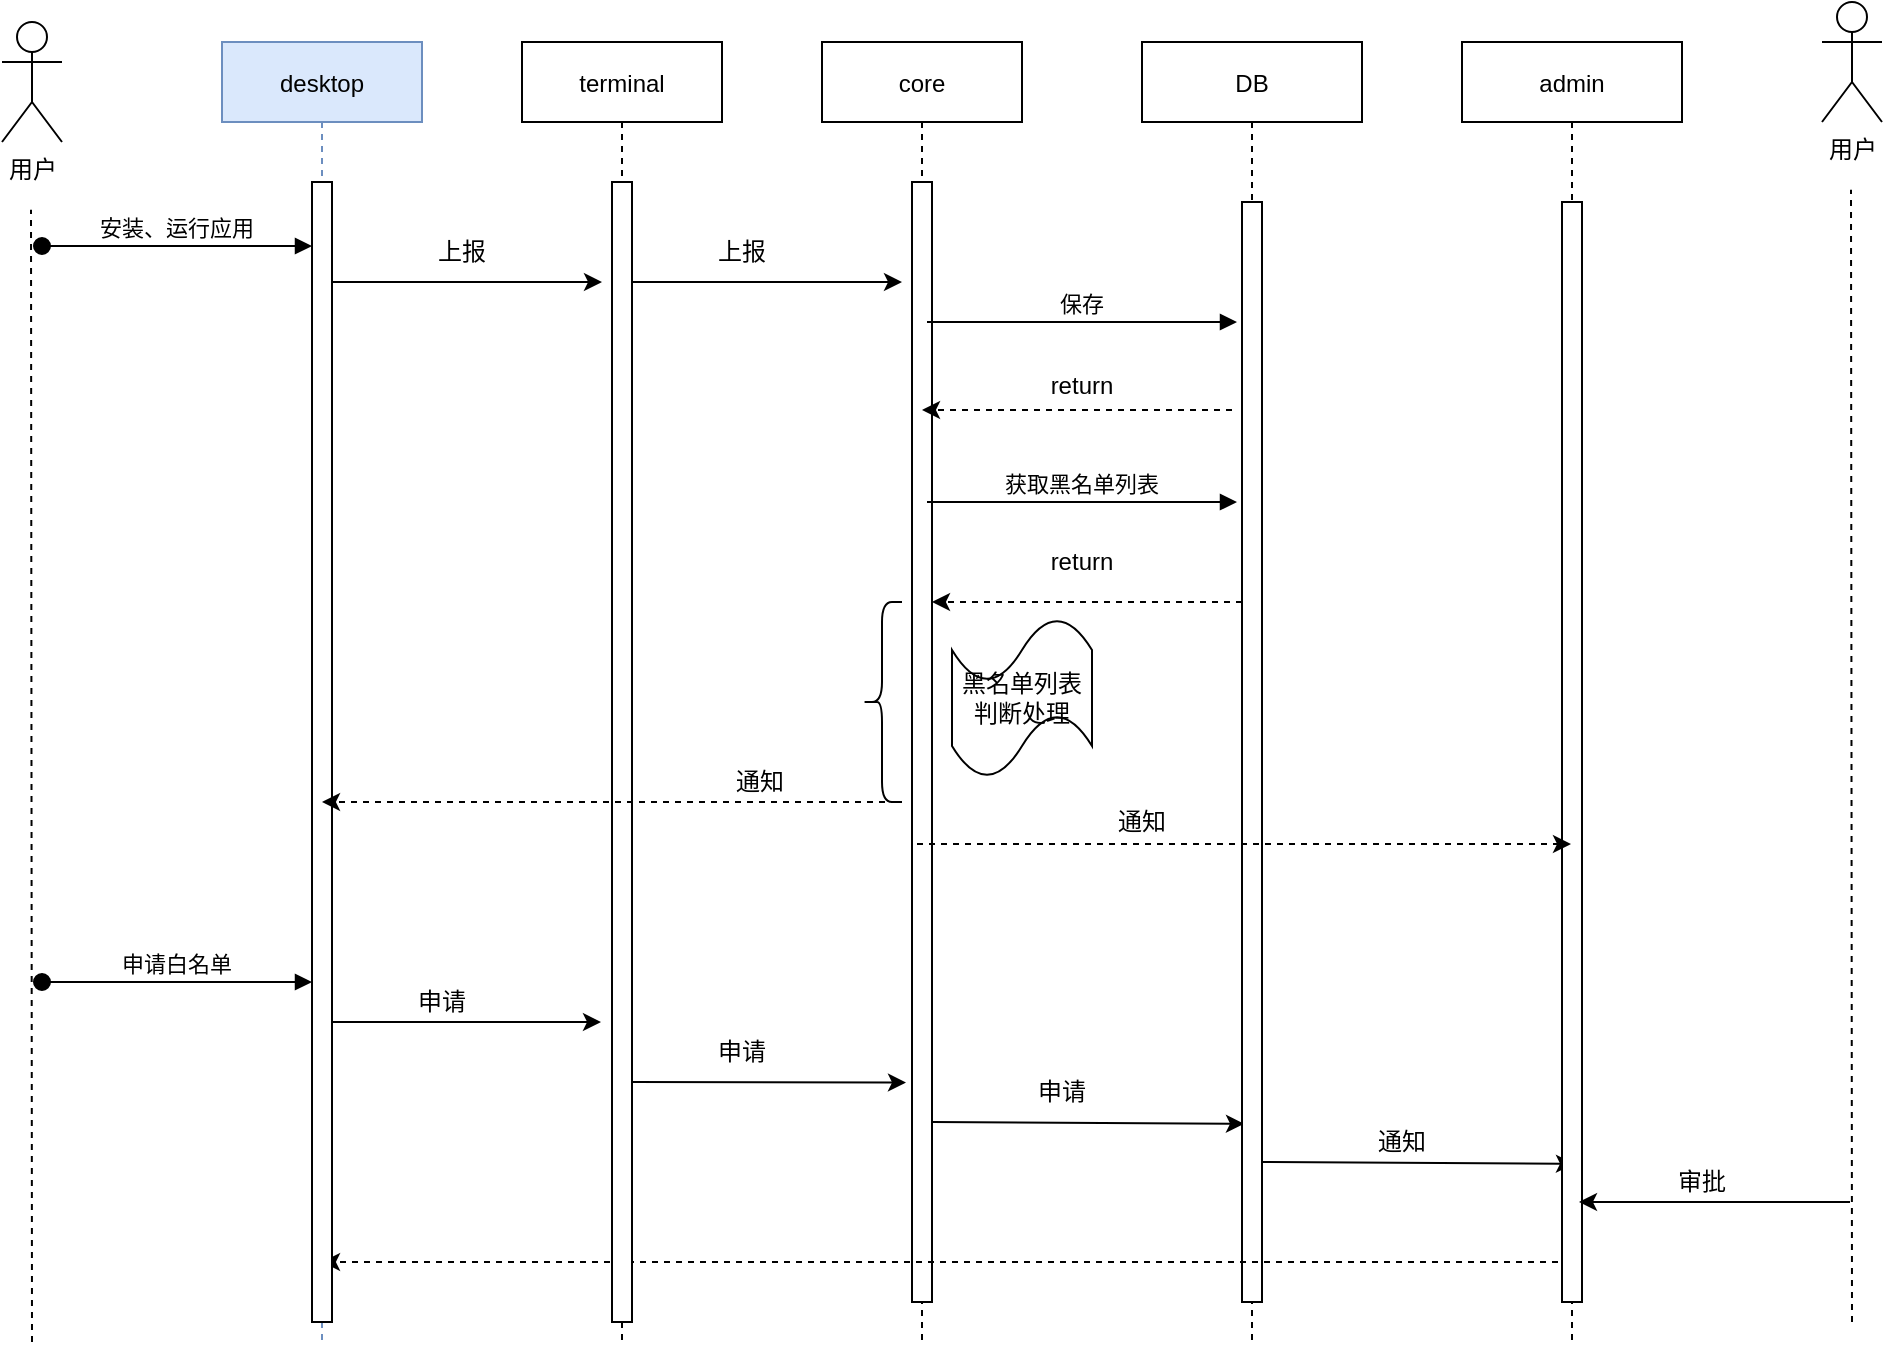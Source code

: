 <mxfile version="16.2.4" type="github">
  <diagram id="XQnuloKtSAvqhlFC03nt" name="Page-1">
    <mxGraphModel dx="2125" dy="841" grid="1" gridSize="10" guides="1" tooltips="1" connect="1" arrows="1" fold="1" page="1" pageScale="1" pageWidth="827" pageHeight="1169" math="0" shadow="0">
      <root>
        <mxCell id="0" />
        <mxCell id="1" parent="0" />
        <mxCell id="YfL-ILuqpMPVUrj3JkKX-1" value="core" style="shape=umlLifeline;perimeter=lifelinePerimeter;container=1;collapsible=0;recursiveResize=0;rounded=0;shadow=0;strokeWidth=1;" vertex="1" parent="1">
          <mxGeometry x="230" y="90" width="100" height="650" as="geometry" />
        </mxCell>
        <mxCell id="YfL-ILuqpMPVUrj3JkKX-2" value="" style="points=[];perimeter=orthogonalPerimeter;rounded=0;shadow=0;strokeWidth=1;" vertex="1" parent="YfL-ILuqpMPVUrj3JkKX-1">
          <mxGeometry x="45" y="70" width="10" height="560" as="geometry" />
        </mxCell>
        <mxCell id="YfL-ILuqpMPVUrj3JkKX-21" value="获取黑名单列表" style="verticalAlign=bottom;endArrow=block;entryX=0;entryY=0;shadow=0;strokeWidth=1;" edge="1" parent="YfL-ILuqpMPVUrj3JkKX-1">
          <mxGeometry relative="1" as="geometry">
            <mxPoint x="52.5" y="230.0" as="sourcePoint" />
            <mxPoint x="207.5" y="230.0" as="targetPoint" />
          </mxGeometry>
        </mxCell>
        <mxCell id="YfL-ILuqpMPVUrj3JkKX-23" value="" style="endArrow=classic;html=1;dashed=1;" edge="1" parent="YfL-ILuqpMPVUrj3JkKX-1">
          <mxGeometry width="50" height="50" relative="1" as="geometry">
            <mxPoint x="210" y="280" as="sourcePoint" />
            <mxPoint x="55" y="280" as="targetPoint" />
          </mxGeometry>
        </mxCell>
        <mxCell id="YfL-ILuqpMPVUrj3JkKX-29" value="" style="shape=curlyBracket;whiteSpace=wrap;html=1;rounded=1;" vertex="1" parent="YfL-ILuqpMPVUrj3JkKX-1">
          <mxGeometry x="20" y="280" width="20" height="100" as="geometry" />
        </mxCell>
        <mxCell id="YfL-ILuqpMPVUrj3JkKX-41" value="" style="endArrow=classic;html=1;entryX=0.1;entryY=0.838;entryDx=0;entryDy=0;entryPerimeter=0;" edge="1" parent="YfL-ILuqpMPVUrj3JkKX-1" target="YfL-ILuqpMPVUrj3JkKX-4">
          <mxGeometry width="50" height="50" relative="1" as="geometry">
            <mxPoint x="55" y="540" as="sourcePoint" />
            <mxPoint x="192" y="540.24" as="targetPoint" />
          </mxGeometry>
        </mxCell>
        <mxCell id="YfL-ILuqpMPVUrj3JkKX-3" value="DB" style="shape=umlLifeline;perimeter=lifelinePerimeter;container=1;collapsible=0;recursiveResize=0;rounded=0;shadow=0;strokeWidth=1;" vertex="1" parent="1">
          <mxGeometry x="390" y="90" width="110" height="650" as="geometry" />
        </mxCell>
        <mxCell id="YfL-ILuqpMPVUrj3JkKX-4" value="" style="points=[];perimeter=orthogonalPerimeter;rounded=0;shadow=0;strokeWidth=1;" vertex="1" parent="YfL-ILuqpMPVUrj3JkKX-3">
          <mxGeometry x="50" y="80" width="10" height="550" as="geometry" />
        </mxCell>
        <mxCell id="YfL-ILuqpMPVUrj3JkKX-36" value="通知" style="text;html=1;strokeColor=none;fillColor=none;align=center;verticalAlign=middle;whiteSpace=wrap;rounded=0;" vertex="1" parent="YfL-ILuqpMPVUrj3JkKX-3">
          <mxGeometry x="-50" y="380" width="100" height="20" as="geometry" />
        </mxCell>
        <mxCell id="YfL-ILuqpMPVUrj3JkKX-42" value="" style="endArrow=classic;html=1;entryX=0.1;entryY=0.838;entryDx=0;entryDy=0;entryPerimeter=0;" edge="1" parent="YfL-ILuqpMPVUrj3JkKX-3">
          <mxGeometry width="50" height="50" relative="1" as="geometry">
            <mxPoint x="60" y="560" as="sourcePoint" />
            <mxPoint x="216" y="560.9" as="targetPoint" />
          </mxGeometry>
        </mxCell>
        <mxCell id="YfL-ILuqpMPVUrj3JkKX-50" value="" style="endArrow=classic;html=1;dashed=1;" edge="1" parent="YfL-ILuqpMPVUrj3JkKX-3" target="YfL-ILuqpMPVUrj3JkKX-15">
          <mxGeometry width="50" height="50" relative="1" as="geometry">
            <mxPoint x="208" y="610" as="sourcePoint" />
            <mxPoint x="-80" y="610" as="targetPoint" />
          </mxGeometry>
        </mxCell>
        <mxCell id="YfL-ILuqpMPVUrj3JkKX-5" value="保存" style="verticalAlign=bottom;endArrow=block;entryX=0;entryY=0;shadow=0;strokeWidth=1;" edge="1" parent="1">
          <mxGeometry relative="1" as="geometry">
            <mxPoint x="282.5" y="230.0" as="sourcePoint" />
            <mxPoint x="437.5" y="230.0" as="targetPoint" />
          </mxGeometry>
        </mxCell>
        <mxCell id="YfL-ILuqpMPVUrj3JkKX-6" value="用户" style="shape=umlActor;verticalLabelPosition=bottom;verticalAlign=top;html=1;outlineConnect=0;" vertex="1" parent="1">
          <mxGeometry x="-180" y="80" width="30" height="60" as="geometry" />
        </mxCell>
        <mxCell id="YfL-ILuqpMPVUrj3JkKX-7" value="" style="endArrow=classic;html=1;dashed=1;" edge="1" parent="1">
          <mxGeometry width="50" height="50" relative="1" as="geometry">
            <mxPoint x="435" y="274" as="sourcePoint" />
            <mxPoint x="280" y="274" as="targetPoint" />
          </mxGeometry>
        </mxCell>
        <mxCell id="YfL-ILuqpMPVUrj3JkKX-8" value="return" style="text;html=1;strokeColor=none;fillColor=none;align=center;verticalAlign=middle;whiteSpace=wrap;rounded=0;" vertex="1" parent="1">
          <mxGeometry x="310" y="252" width="100" height="20" as="geometry" />
        </mxCell>
        <mxCell id="YfL-ILuqpMPVUrj3JkKX-9" value="" style="endArrow=none;dashed=1;html=1;entryX=0.5;entryY=1.008;entryDx=0;entryDy=0;entryPerimeter=0;" edge="1" parent="1">
          <mxGeometry width="50" height="50" relative="1" as="geometry">
            <mxPoint x="-165" y="740" as="sourcePoint" />
            <mxPoint x="-165.5" y="173.92" as="targetPoint" />
          </mxGeometry>
        </mxCell>
        <mxCell id="YfL-ILuqpMPVUrj3JkKX-10" value="terminal" style="shape=umlLifeline;perimeter=lifelinePerimeter;container=1;collapsible=0;recursiveResize=0;rounded=0;shadow=0;strokeWidth=1;" vertex="1" parent="1">
          <mxGeometry x="80" y="90" width="100" height="650" as="geometry" />
        </mxCell>
        <mxCell id="YfL-ILuqpMPVUrj3JkKX-11" value="" style="points=[];perimeter=orthogonalPerimeter;rounded=0;shadow=0;strokeWidth=1;" vertex="1" parent="YfL-ILuqpMPVUrj3JkKX-10">
          <mxGeometry x="45" y="70" width="10" height="570" as="geometry" />
        </mxCell>
        <mxCell id="YfL-ILuqpMPVUrj3JkKX-13" value="" style="endArrow=classic;html=1;" edge="1" parent="YfL-ILuqpMPVUrj3JkKX-10">
          <mxGeometry width="50" height="50" relative="1" as="geometry">
            <mxPoint x="55.5" y="120" as="sourcePoint" />
            <mxPoint x="190" y="120" as="targetPoint" />
          </mxGeometry>
        </mxCell>
        <mxCell id="YfL-ILuqpMPVUrj3JkKX-39" value="" style="endArrow=classic;html=1;entryX=-0.3;entryY=0.804;entryDx=0;entryDy=0;entryPerimeter=0;" edge="1" parent="YfL-ILuqpMPVUrj3JkKX-10" target="YfL-ILuqpMPVUrj3JkKX-2">
          <mxGeometry width="50" height="50" relative="1" as="geometry">
            <mxPoint x="55" y="520" as="sourcePoint" />
            <mxPoint x="189.5" y="520" as="targetPoint" />
          </mxGeometry>
        </mxCell>
        <mxCell id="YfL-ILuqpMPVUrj3JkKX-14" value="上报" style="text;html=1;strokeColor=none;fillColor=none;align=center;verticalAlign=middle;whiteSpace=wrap;rounded=0;" vertex="1" parent="1">
          <mxGeometry x="140" y="185" width="100" height="20" as="geometry" />
        </mxCell>
        <mxCell id="YfL-ILuqpMPVUrj3JkKX-15" value="desktop" style="shape=umlLifeline;perimeter=lifelinePerimeter;container=1;collapsible=0;recursiveResize=0;rounded=0;shadow=0;strokeWidth=1;fillColor=#dae8fc;strokeColor=#6c8ebf;" vertex="1" parent="1">
          <mxGeometry x="-70" y="90" width="100" height="650" as="geometry" />
        </mxCell>
        <mxCell id="YfL-ILuqpMPVUrj3JkKX-16" value="" style="points=[];perimeter=orthogonalPerimeter;rounded=0;shadow=0;strokeWidth=1;" vertex="1" parent="YfL-ILuqpMPVUrj3JkKX-15">
          <mxGeometry x="45" y="70" width="10" height="570" as="geometry" />
        </mxCell>
        <mxCell id="YfL-ILuqpMPVUrj3JkKX-17" value="安装、运行应用" style="verticalAlign=bottom;startArrow=oval;endArrow=block;startSize=8;shadow=0;strokeWidth=1;" edge="1" parent="YfL-ILuqpMPVUrj3JkKX-15">
          <mxGeometry relative="1" as="geometry">
            <mxPoint x="-90" y="102" as="sourcePoint" />
            <mxPoint x="45" y="102" as="targetPoint" />
          </mxGeometry>
        </mxCell>
        <mxCell id="YfL-ILuqpMPVUrj3JkKX-18" value="" style="endArrow=classic;html=1;" edge="1" parent="YfL-ILuqpMPVUrj3JkKX-15">
          <mxGeometry width="50" height="50" relative="1" as="geometry">
            <mxPoint x="55.5" y="120" as="sourcePoint" />
            <mxPoint x="190" y="120" as="targetPoint" />
          </mxGeometry>
        </mxCell>
        <mxCell id="YfL-ILuqpMPVUrj3JkKX-38" value="" style="endArrow=classic;html=1;" edge="1" parent="YfL-ILuqpMPVUrj3JkKX-15">
          <mxGeometry width="50" height="50" relative="1" as="geometry">
            <mxPoint x="55" y="490" as="sourcePoint" />
            <mxPoint x="189.5" y="490" as="targetPoint" />
          </mxGeometry>
        </mxCell>
        <mxCell id="YfL-ILuqpMPVUrj3JkKX-20" value="上报" style="text;html=1;strokeColor=none;fillColor=none;align=center;verticalAlign=middle;whiteSpace=wrap;rounded=0;" vertex="1" parent="1">
          <mxGeometry y="185" width="100" height="20" as="geometry" />
        </mxCell>
        <mxCell id="YfL-ILuqpMPVUrj3JkKX-24" value="return" style="text;html=1;strokeColor=none;fillColor=none;align=center;verticalAlign=middle;whiteSpace=wrap;rounded=0;" vertex="1" parent="1">
          <mxGeometry x="310" y="340" width="100" height="20" as="geometry" />
        </mxCell>
        <mxCell id="YfL-ILuqpMPVUrj3JkKX-26" value="黑名单列表&lt;br&gt;判断处理" style="shape=tape;whiteSpace=wrap;html=1;" vertex="1" parent="1">
          <mxGeometry x="295" y="378" width="70" height="80" as="geometry" />
        </mxCell>
        <mxCell id="YfL-ILuqpMPVUrj3JkKX-31" value="" style="endArrow=classic;html=1;dashed=1;" edge="1" parent="1" target="YfL-ILuqpMPVUrj3JkKX-15">
          <mxGeometry width="50" height="50" relative="1" as="geometry">
            <mxPoint x="267.5" y="470" as="sourcePoint" />
            <mxPoint x="112.5" y="470" as="targetPoint" />
          </mxGeometry>
        </mxCell>
        <mxCell id="YfL-ILuqpMPVUrj3JkKX-32" value="通知" style="text;html=1;strokeColor=none;fillColor=none;align=center;verticalAlign=middle;whiteSpace=wrap;rounded=0;" vertex="1" parent="1">
          <mxGeometry x="149" y="450" width="100" height="20" as="geometry" />
        </mxCell>
        <mxCell id="YfL-ILuqpMPVUrj3JkKX-33" value="admin" style="shape=umlLifeline;perimeter=lifelinePerimeter;container=1;collapsible=0;recursiveResize=0;rounded=0;shadow=0;strokeWidth=1;" vertex="1" parent="1">
          <mxGeometry x="550" y="90" width="110" height="650" as="geometry" />
        </mxCell>
        <mxCell id="YfL-ILuqpMPVUrj3JkKX-34" value="" style="points=[];perimeter=orthogonalPerimeter;rounded=0;shadow=0;strokeWidth=1;" vertex="1" parent="YfL-ILuqpMPVUrj3JkKX-33">
          <mxGeometry x="50" y="80" width="10" height="550" as="geometry" />
        </mxCell>
        <mxCell id="YfL-ILuqpMPVUrj3JkKX-35" value="" style="endArrow=classic;html=1;dashed=1;" edge="1" parent="1">
          <mxGeometry width="50" height="50" relative="1" as="geometry">
            <mxPoint x="277.5" y="491" as="sourcePoint" />
            <mxPoint x="604.5" y="491" as="targetPoint" />
          </mxGeometry>
        </mxCell>
        <mxCell id="YfL-ILuqpMPVUrj3JkKX-37" value="申请白名单" style="verticalAlign=bottom;startArrow=oval;endArrow=block;startSize=8;shadow=0;strokeWidth=1;" edge="1" parent="1">
          <mxGeometry relative="1" as="geometry">
            <mxPoint x="-160" y="560" as="sourcePoint" />
            <mxPoint x="-25" y="560" as="targetPoint" />
          </mxGeometry>
        </mxCell>
        <mxCell id="YfL-ILuqpMPVUrj3JkKX-40" value="" style="endArrow=classic;html=1;" edge="1" parent="1">
          <mxGeometry width="50" height="50" relative="1" as="geometry">
            <mxPoint x="744" y="670" as="sourcePoint" />
            <mxPoint x="608.5" y="670" as="targetPoint" />
          </mxGeometry>
        </mxCell>
        <mxCell id="YfL-ILuqpMPVUrj3JkKX-43" value="申请" style="text;html=1;strokeColor=none;fillColor=none;align=center;verticalAlign=middle;whiteSpace=wrap;rounded=0;" vertex="1" parent="1">
          <mxGeometry x="-10" y="560" width="100" height="20" as="geometry" />
        </mxCell>
        <mxCell id="YfL-ILuqpMPVUrj3JkKX-44" value="申请" style="text;html=1;strokeColor=none;fillColor=none;align=center;verticalAlign=middle;whiteSpace=wrap;rounded=0;" vertex="1" parent="1">
          <mxGeometry x="140" y="585" width="100" height="20" as="geometry" />
        </mxCell>
        <mxCell id="YfL-ILuqpMPVUrj3JkKX-45" value="申请" style="text;html=1;strokeColor=none;fillColor=none;align=center;verticalAlign=middle;whiteSpace=wrap;rounded=0;" vertex="1" parent="1">
          <mxGeometry x="300" y="605" width="100" height="20" as="geometry" />
        </mxCell>
        <mxCell id="YfL-ILuqpMPVUrj3JkKX-46" value="通知" style="text;html=1;strokeColor=none;fillColor=none;align=center;verticalAlign=middle;whiteSpace=wrap;rounded=0;" vertex="1" parent="1">
          <mxGeometry x="470" y="630" width="100" height="20" as="geometry" />
        </mxCell>
        <mxCell id="YfL-ILuqpMPVUrj3JkKX-47" value="用户" style="shape=umlActor;verticalLabelPosition=bottom;verticalAlign=top;html=1;outlineConnect=0;" vertex="1" parent="1">
          <mxGeometry x="730" y="70" width="30" height="60" as="geometry" />
        </mxCell>
        <mxCell id="YfL-ILuqpMPVUrj3JkKX-48" value="" style="endArrow=none;dashed=1;html=1;entryX=0.5;entryY=1.008;entryDx=0;entryDy=0;entryPerimeter=0;" edge="1" parent="1">
          <mxGeometry width="50" height="50" relative="1" as="geometry">
            <mxPoint x="745" y="730" as="sourcePoint" />
            <mxPoint x="744.5" y="163.92" as="targetPoint" />
          </mxGeometry>
        </mxCell>
        <mxCell id="YfL-ILuqpMPVUrj3JkKX-49" value="审批" style="text;html=1;strokeColor=none;fillColor=none;align=center;verticalAlign=middle;whiteSpace=wrap;rounded=0;" vertex="1" parent="1">
          <mxGeometry x="620" y="650" width="100" height="20" as="geometry" />
        </mxCell>
      </root>
    </mxGraphModel>
  </diagram>
</mxfile>
